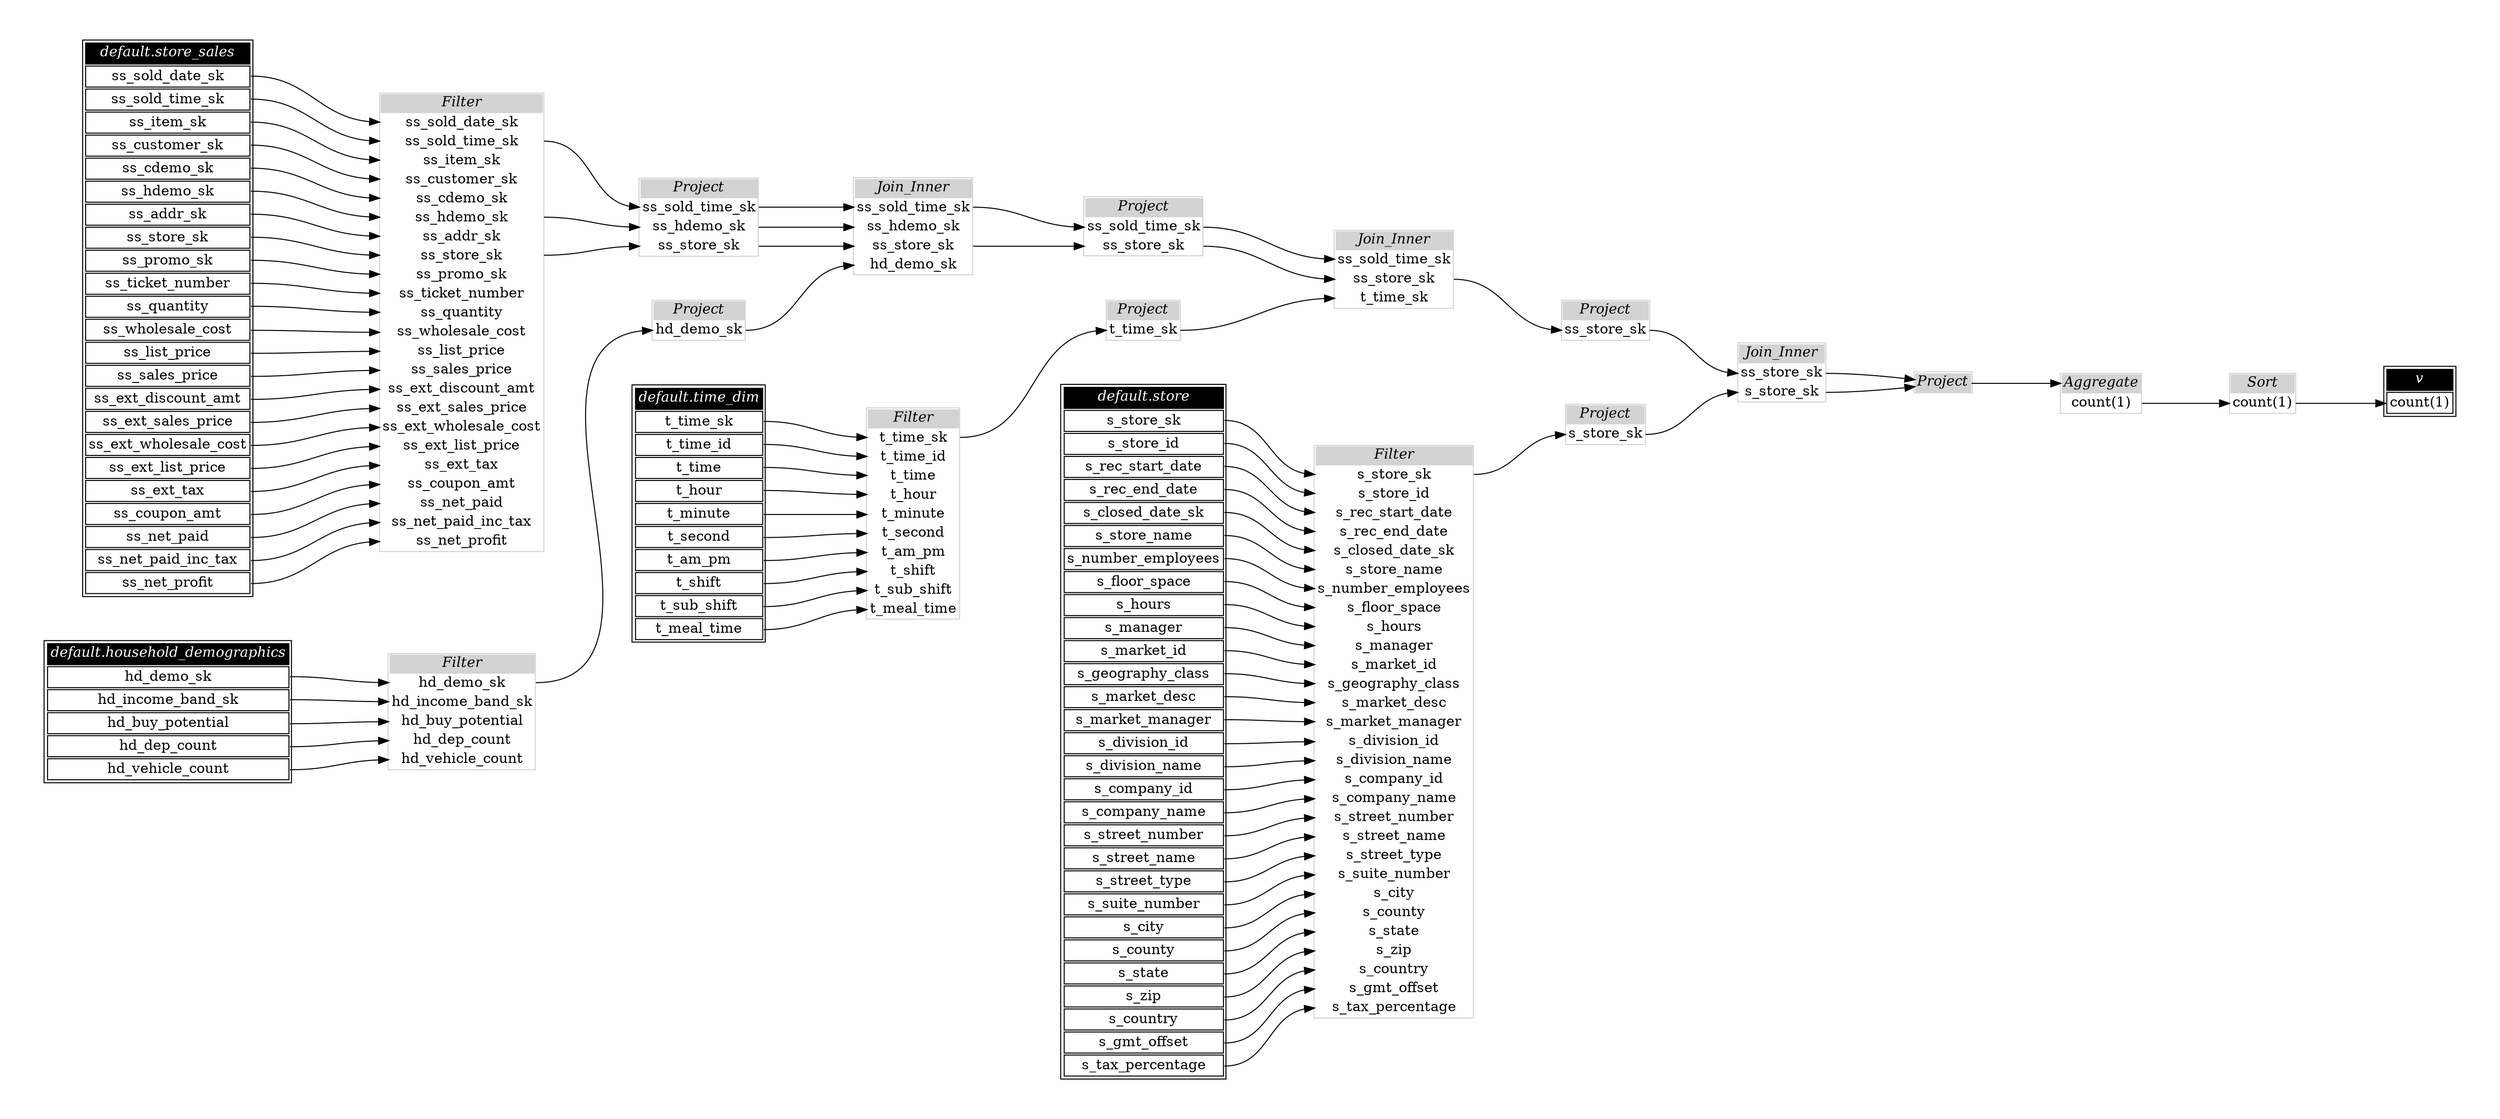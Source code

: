// Automatically generated by TPCDSFlowTestSuite


digraph {
  graph [pad="0.5" nodesep="0.5" ranksep="1" fontname="Helvetica" rankdir=LR];
  node [shape=plaintext]

  
"Aggregate_1e70c42" [label=<
<table color="lightgray" border="1" cellborder="0" cellspacing="0">
  <tr><td bgcolor="lightgray" port="nodeName"><i>Aggregate</i></td></tr>
  <tr><td port="0">count(1)</td></tr>
</table>>];
     

"Filter_03dab93" [label=<
<table color="lightgray" border="1" cellborder="0" cellspacing="0">
  <tr><td bgcolor="lightgray" port="nodeName"><i>Filter</i></td></tr>
  <tr><td port="0">ss_sold_date_sk</td></tr>
<tr><td port="1">ss_sold_time_sk</td></tr>
<tr><td port="2">ss_item_sk</td></tr>
<tr><td port="3">ss_customer_sk</td></tr>
<tr><td port="4">ss_cdemo_sk</td></tr>
<tr><td port="5">ss_hdemo_sk</td></tr>
<tr><td port="6">ss_addr_sk</td></tr>
<tr><td port="7">ss_store_sk</td></tr>
<tr><td port="8">ss_promo_sk</td></tr>
<tr><td port="9">ss_ticket_number</td></tr>
<tr><td port="10">ss_quantity</td></tr>
<tr><td port="11">ss_wholesale_cost</td></tr>
<tr><td port="12">ss_list_price</td></tr>
<tr><td port="13">ss_sales_price</td></tr>
<tr><td port="14">ss_ext_discount_amt</td></tr>
<tr><td port="15">ss_ext_sales_price</td></tr>
<tr><td port="16">ss_ext_wholesale_cost</td></tr>
<tr><td port="17">ss_ext_list_price</td></tr>
<tr><td port="18">ss_ext_tax</td></tr>
<tr><td port="19">ss_coupon_amt</td></tr>
<tr><td port="20">ss_net_paid</td></tr>
<tr><td port="21">ss_net_paid_inc_tax</td></tr>
<tr><td port="22">ss_net_profit</td></tr>
</table>>];
     

"Filter_0905817" [label=<
<table color="lightgray" border="1" cellborder="0" cellspacing="0">
  <tr><td bgcolor="lightgray" port="nodeName"><i>Filter</i></td></tr>
  <tr><td port="0">hd_demo_sk</td></tr>
<tr><td port="1">hd_income_band_sk</td></tr>
<tr><td port="2">hd_buy_potential</td></tr>
<tr><td port="3">hd_dep_count</td></tr>
<tr><td port="4">hd_vehicle_count</td></tr>
</table>>];
     

"Filter_3a10f19" [label=<
<table color="lightgray" border="1" cellborder="0" cellspacing="0">
  <tr><td bgcolor="lightgray" port="nodeName"><i>Filter</i></td></tr>
  <tr><td port="0">s_store_sk</td></tr>
<tr><td port="1">s_store_id</td></tr>
<tr><td port="2">s_rec_start_date</td></tr>
<tr><td port="3">s_rec_end_date</td></tr>
<tr><td port="4">s_closed_date_sk</td></tr>
<tr><td port="5">s_store_name</td></tr>
<tr><td port="6">s_number_employees</td></tr>
<tr><td port="7">s_floor_space</td></tr>
<tr><td port="8">s_hours</td></tr>
<tr><td port="9">s_manager</td></tr>
<tr><td port="10">s_market_id</td></tr>
<tr><td port="11">s_geography_class</td></tr>
<tr><td port="12">s_market_desc</td></tr>
<tr><td port="13">s_market_manager</td></tr>
<tr><td port="14">s_division_id</td></tr>
<tr><td port="15">s_division_name</td></tr>
<tr><td port="16">s_company_id</td></tr>
<tr><td port="17">s_company_name</td></tr>
<tr><td port="18">s_street_number</td></tr>
<tr><td port="19">s_street_name</td></tr>
<tr><td port="20">s_street_type</td></tr>
<tr><td port="21">s_suite_number</td></tr>
<tr><td port="22">s_city</td></tr>
<tr><td port="23">s_county</td></tr>
<tr><td port="24">s_state</td></tr>
<tr><td port="25">s_zip</td></tr>
<tr><td port="26">s_country</td></tr>
<tr><td port="27">s_gmt_offset</td></tr>
<tr><td port="28">s_tax_percentage</td></tr>
</table>>];
     

"Filter_6108a7a" [label=<
<table color="lightgray" border="1" cellborder="0" cellspacing="0">
  <tr><td bgcolor="lightgray" port="nodeName"><i>Filter</i></td></tr>
  <tr><td port="0">t_time_sk</td></tr>
<tr><td port="1">t_time_id</td></tr>
<tr><td port="2">t_time</td></tr>
<tr><td port="3">t_hour</td></tr>
<tr><td port="4">t_minute</td></tr>
<tr><td port="5">t_second</td></tr>
<tr><td port="6">t_am_pm</td></tr>
<tr><td port="7">t_shift</td></tr>
<tr><td port="8">t_sub_shift</td></tr>
<tr><td port="9">t_meal_time</td></tr>
</table>>];
     

"Join_Inner_0968963" [label=<
<table color="lightgray" border="1" cellborder="0" cellspacing="0">
  <tr><td bgcolor="lightgray" port="nodeName"><i>Join_Inner</i></td></tr>
  <tr><td port="0">ss_sold_time_sk</td></tr>
<tr><td port="1">ss_store_sk</td></tr>
<tr><td port="2">t_time_sk</td></tr>
</table>>];
     

"Join_Inner_6800d25" [label=<
<table color="lightgray" border="1" cellborder="0" cellspacing="0">
  <tr><td bgcolor="lightgray" port="nodeName"><i>Join_Inner</i></td></tr>
  <tr><td port="0">ss_sold_time_sk</td></tr>
<tr><td port="1">ss_hdemo_sk</td></tr>
<tr><td port="2">ss_store_sk</td></tr>
<tr><td port="3">hd_demo_sk</td></tr>
</table>>];
     

"Join_Inner_9340b73" [label=<
<table color="lightgray" border="1" cellborder="0" cellspacing="0">
  <tr><td bgcolor="lightgray" port="nodeName"><i>Join_Inner</i></td></tr>
  <tr><td port="0">ss_store_sk</td></tr>
<tr><td port="1">s_store_sk</td></tr>
</table>>];
     

"Project_1c88477" [label=<
<table color="lightgray" border="1" cellborder="0" cellspacing="0">
  <tr><td bgcolor="lightgray" port="nodeName"><i>Project</i></td></tr>
  <tr><td port="0">ss_sold_time_sk</td></tr>
<tr><td port="1">ss_store_sk</td></tr>
</table>>];
     

"Project_1fa7301" [label=<
<table color="lightgray" border="1" cellborder="0" cellspacing="0">
  <tr><td bgcolor="lightgray" port="nodeName"><i>Project</i></td></tr>
  <tr><td port="0">t_time_sk</td></tr>
</table>>];
     

"Project_5ce2ebe" [label=<
<table color="lightgray" border="1" cellborder="0" cellspacing="0">
  <tr><td bgcolor="lightgray" port="nodeName"><i>Project</i></td></tr>
  
</table>>];
     

"Project_7e0e3bd" [label=<
<table color="lightgray" border="1" cellborder="0" cellspacing="0">
  <tr><td bgcolor="lightgray" port="nodeName"><i>Project</i></td></tr>
  <tr><td port="0">ss_store_sk</td></tr>
</table>>];
     

"Project_7f0fa00" [label=<
<table color="lightgray" border="1" cellborder="0" cellspacing="0">
  <tr><td bgcolor="lightgray" port="nodeName"><i>Project</i></td></tr>
  <tr><td port="0">s_store_sk</td></tr>
</table>>];
     

"Project_bbc90b3" [label=<
<table color="lightgray" border="1" cellborder="0" cellspacing="0">
  <tr><td bgcolor="lightgray" port="nodeName"><i>Project</i></td></tr>
  <tr><td port="0">ss_sold_time_sk</td></tr>
<tr><td port="1">ss_hdemo_sk</td></tr>
<tr><td port="2">ss_store_sk</td></tr>
</table>>];
     

"Project_e770f70" [label=<
<table color="lightgray" border="1" cellborder="0" cellspacing="0">
  <tr><td bgcolor="lightgray" port="nodeName"><i>Project</i></td></tr>
  <tr><td port="0">hd_demo_sk</td></tr>
</table>>];
     

"Sort_1c82ada" [label=<
<table color="lightgray" border="1" cellborder="0" cellspacing="0">
  <tr><td bgcolor="lightgray" port="nodeName"><i>Sort</i></td></tr>
  <tr><td port="0">count(1)</td></tr>
</table>>];
     

"default.household_demographics" [color="black" label=<
<table>
  <tr><td bgcolor="black" port="nodeName"><i><font color="white">default.household_demographics</font></i></td></tr>
  <tr><td port="0">hd_demo_sk</td></tr>
<tr><td port="1">hd_income_band_sk</td></tr>
<tr><td port="2">hd_buy_potential</td></tr>
<tr><td port="3">hd_dep_count</td></tr>
<tr><td port="4">hd_vehicle_count</td></tr>
</table>>];
     

"default.store" [color="black" label=<
<table>
  <tr><td bgcolor="black" port="nodeName"><i><font color="white">default.store</font></i></td></tr>
  <tr><td port="0">s_store_sk</td></tr>
<tr><td port="1">s_store_id</td></tr>
<tr><td port="2">s_rec_start_date</td></tr>
<tr><td port="3">s_rec_end_date</td></tr>
<tr><td port="4">s_closed_date_sk</td></tr>
<tr><td port="5">s_store_name</td></tr>
<tr><td port="6">s_number_employees</td></tr>
<tr><td port="7">s_floor_space</td></tr>
<tr><td port="8">s_hours</td></tr>
<tr><td port="9">s_manager</td></tr>
<tr><td port="10">s_market_id</td></tr>
<tr><td port="11">s_geography_class</td></tr>
<tr><td port="12">s_market_desc</td></tr>
<tr><td port="13">s_market_manager</td></tr>
<tr><td port="14">s_division_id</td></tr>
<tr><td port="15">s_division_name</td></tr>
<tr><td port="16">s_company_id</td></tr>
<tr><td port="17">s_company_name</td></tr>
<tr><td port="18">s_street_number</td></tr>
<tr><td port="19">s_street_name</td></tr>
<tr><td port="20">s_street_type</td></tr>
<tr><td port="21">s_suite_number</td></tr>
<tr><td port="22">s_city</td></tr>
<tr><td port="23">s_county</td></tr>
<tr><td port="24">s_state</td></tr>
<tr><td port="25">s_zip</td></tr>
<tr><td port="26">s_country</td></tr>
<tr><td port="27">s_gmt_offset</td></tr>
<tr><td port="28">s_tax_percentage</td></tr>
</table>>];
     

"default.store_sales" [color="black" label=<
<table>
  <tr><td bgcolor="black" port="nodeName"><i><font color="white">default.store_sales</font></i></td></tr>
  <tr><td port="0">ss_sold_date_sk</td></tr>
<tr><td port="1">ss_sold_time_sk</td></tr>
<tr><td port="2">ss_item_sk</td></tr>
<tr><td port="3">ss_customer_sk</td></tr>
<tr><td port="4">ss_cdemo_sk</td></tr>
<tr><td port="5">ss_hdemo_sk</td></tr>
<tr><td port="6">ss_addr_sk</td></tr>
<tr><td port="7">ss_store_sk</td></tr>
<tr><td port="8">ss_promo_sk</td></tr>
<tr><td port="9">ss_ticket_number</td></tr>
<tr><td port="10">ss_quantity</td></tr>
<tr><td port="11">ss_wholesale_cost</td></tr>
<tr><td port="12">ss_list_price</td></tr>
<tr><td port="13">ss_sales_price</td></tr>
<tr><td port="14">ss_ext_discount_amt</td></tr>
<tr><td port="15">ss_ext_sales_price</td></tr>
<tr><td port="16">ss_ext_wholesale_cost</td></tr>
<tr><td port="17">ss_ext_list_price</td></tr>
<tr><td port="18">ss_ext_tax</td></tr>
<tr><td port="19">ss_coupon_amt</td></tr>
<tr><td port="20">ss_net_paid</td></tr>
<tr><td port="21">ss_net_paid_inc_tax</td></tr>
<tr><td port="22">ss_net_profit</td></tr>
</table>>];
     

"default.time_dim" [color="black" label=<
<table>
  <tr><td bgcolor="black" port="nodeName"><i><font color="white">default.time_dim</font></i></td></tr>
  <tr><td port="0">t_time_sk</td></tr>
<tr><td port="1">t_time_id</td></tr>
<tr><td port="2">t_time</td></tr>
<tr><td port="3">t_hour</td></tr>
<tr><td port="4">t_minute</td></tr>
<tr><td port="5">t_second</td></tr>
<tr><td port="6">t_am_pm</td></tr>
<tr><td port="7">t_shift</td></tr>
<tr><td port="8">t_sub_shift</td></tr>
<tr><td port="9">t_meal_time</td></tr>
</table>>];
     

"v" [color="black" label=<
<table>
  <tr><td bgcolor="black" port="nodeName"><i><font color="white">v</font></i></td></tr>
  <tr><td port="0">count(1)</td></tr>
</table>>];
     
  "Aggregate_1e70c42":0 -> "Sort_1c82ada":0;
"Filter_03dab93":1 -> "Project_bbc90b3":0;
"Filter_03dab93":5 -> "Project_bbc90b3":1;
"Filter_03dab93":7 -> "Project_bbc90b3":2;
"Filter_0905817":0 -> "Project_e770f70":0;
"Filter_3a10f19":0 -> "Project_7f0fa00":0;
"Filter_6108a7a":0 -> "Project_1fa7301":0;
"Join_Inner_0968963":1 -> "Project_7e0e3bd":0;
"Join_Inner_6800d25":0 -> "Project_1c88477":0;
"Join_Inner_6800d25":2 -> "Project_1c88477":1;
"Join_Inner_9340b73":0 -> "Project_5ce2ebe":nodeName;
"Join_Inner_9340b73":1 -> "Project_5ce2ebe":nodeName;
"Project_1c88477":0 -> "Join_Inner_0968963":0;
"Project_1c88477":1 -> "Join_Inner_0968963":1;
"Project_1fa7301":0 -> "Join_Inner_0968963":2;
"Project_5ce2ebe":nodeName -> "Aggregate_1e70c42":nodeName;
"Project_7e0e3bd":0 -> "Join_Inner_9340b73":0;
"Project_7f0fa00":0 -> "Join_Inner_9340b73":1;
"Project_bbc90b3":0 -> "Join_Inner_6800d25":0;
"Project_bbc90b3":1 -> "Join_Inner_6800d25":1;
"Project_bbc90b3":2 -> "Join_Inner_6800d25":2;
"Project_e770f70":0 -> "Join_Inner_6800d25":3;
"Sort_1c82ada":0 -> "v":0;
"default.household_demographics":0 -> "Filter_0905817":0;
"default.household_demographics":1 -> "Filter_0905817":1;
"default.household_demographics":2 -> "Filter_0905817":2;
"default.household_demographics":3 -> "Filter_0905817":3;
"default.household_demographics":4 -> "Filter_0905817":4;
"default.store":0 -> "Filter_3a10f19":0;
"default.store":1 -> "Filter_3a10f19":1;
"default.store":10 -> "Filter_3a10f19":10;
"default.store":11 -> "Filter_3a10f19":11;
"default.store":12 -> "Filter_3a10f19":12;
"default.store":13 -> "Filter_3a10f19":13;
"default.store":14 -> "Filter_3a10f19":14;
"default.store":15 -> "Filter_3a10f19":15;
"default.store":16 -> "Filter_3a10f19":16;
"default.store":17 -> "Filter_3a10f19":17;
"default.store":18 -> "Filter_3a10f19":18;
"default.store":19 -> "Filter_3a10f19":19;
"default.store":2 -> "Filter_3a10f19":2;
"default.store":20 -> "Filter_3a10f19":20;
"default.store":21 -> "Filter_3a10f19":21;
"default.store":22 -> "Filter_3a10f19":22;
"default.store":23 -> "Filter_3a10f19":23;
"default.store":24 -> "Filter_3a10f19":24;
"default.store":25 -> "Filter_3a10f19":25;
"default.store":26 -> "Filter_3a10f19":26;
"default.store":27 -> "Filter_3a10f19":27;
"default.store":28 -> "Filter_3a10f19":28;
"default.store":3 -> "Filter_3a10f19":3;
"default.store":4 -> "Filter_3a10f19":4;
"default.store":5 -> "Filter_3a10f19":5;
"default.store":6 -> "Filter_3a10f19":6;
"default.store":7 -> "Filter_3a10f19":7;
"default.store":8 -> "Filter_3a10f19":8;
"default.store":9 -> "Filter_3a10f19":9;
"default.store_sales":0 -> "Filter_03dab93":0;
"default.store_sales":1 -> "Filter_03dab93":1;
"default.store_sales":10 -> "Filter_03dab93":10;
"default.store_sales":11 -> "Filter_03dab93":11;
"default.store_sales":12 -> "Filter_03dab93":12;
"default.store_sales":13 -> "Filter_03dab93":13;
"default.store_sales":14 -> "Filter_03dab93":14;
"default.store_sales":15 -> "Filter_03dab93":15;
"default.store_sales":16 -> "Filter_03dab93":16;
"default.store_sales":17 -> "Filter_03dab93":17;
"default.store_sales":18 -> "Filter_03dab93":18;
"default.store_sales":19 -> "Filter_03dab93":19;
"default.store_sales":2 -> "Filter_03dab93":2;
"default.store_sales":20 -> "Filter_03dab93":20;
"default.store_sales":21 -> "Filter_03dab93":21;
"default.store_sales":22 -> "Filter_03dab93":22;
"default.store_sales":3 -> "Filter_03dab93":3;
"default.store_sales":4 -> "Filter_03dab93":4;
"default.store_sales":5 -> "Filter_03dab93":5;
"default.store_sales":6 -> "Filter_03dab93":6;
"default.store_sales":7 -> "Filter_03dab93":7;
"default.store_sales":8 -> "Filter_03dab93":8;
"default.store_sales":9 -> "Filter_03dab93":9;
"default.time_dim":0 -> "Filter_6108a7a":0;
"default.time_dim":1 -> "Filter_6108a7a":1;
"default.time_dim":2 -> "Filter_6108a7a":2;
"default.time_dim":3 -> "Filter_6108a7a":3;
"default.time_dim":4 -> "Filter_6108a7a":4;
"default.time_dim":5 -> "Filter_6108a7a":5;
"default.time_dim":6 -> "Filter_6108a7a":6;
"default.time_dim":7 -> "Filter_6108a7a":7;
"default.time_dim":8 -> "Filter_6108a7a":8;
"default.time_dim":9 -> "Filter_6108a7a":9;
}
       
